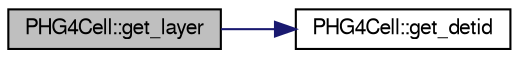 digraph "PHG4Cell::get_layer"
{
  bgcolor="transparent";
  edge [fontname="FreeSans",fontsize="10",labelfontname="FreeSans",labelfontsize="10"];
  node [fontname="FreeSans",fontsize="10",shape=record];
  rankdir="LR";
  Node1 [label="PHG4Cell::get_layer",height=0.2,width=0.4,color="black", fillcolor="grey75", style="filled" fontcolor="black"];
  Node1 -> Node2 [color="midnightblue",fontsize="10",style="solid",fontname="FreeSans"];
  Node2 [label="PHG4Cell::get_detid",height=0.2,width=0.4,color="black",URL="$dc/dfe/classPHG4Cell.html#a7797d5bd155fcf17a5cdf67eacdc1ada"];
}
